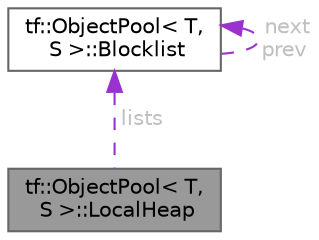 digraph "tf::ObjectPool&lt; T, S &gt;::LocalHeap"
{
 // LATEX_PDF_SIZE
  bgcolor="transparent";
  edge [fontname=Helvetica,fontsize=10,labelfontname=Helvetica,labelfontsize=10];
  node [fontname=Helvetica,fontsize=10,shape=box,height=0.2,width=0.4];
  Node1 [id="Node000001",label="tf::ObjectPool\< T,\l S \>::LocalHeap",height=0.2,width=0.4,color="gray40", fillcolor="grey60", style="filled", fontcolor="black",tooltip=" "];
  Node2 -> Node1 [id="edge3_Node000001_Node000002",dir="back",color="darkorchid3",style="dashed",tooltip=" ",label=" lists",fontcolor="grey" ];
  Node2 [id="Node000002",label="tf::ObjectPool\< T,\l S \>::Blocklist",height=0.2,width=0.4,color="gray40", fillcolor="white", style="filled",URL="$structtf_1_1_object_pool_1_1_blocklist.html",tooltip=" "];
  Node2 -> Node2 [id="edge4_Node000002_Node000002",dir="back",color="darkorchid3",style="dashed",tooltip=" ",label=" next\nprev",fontcolor="grey" ];
}
